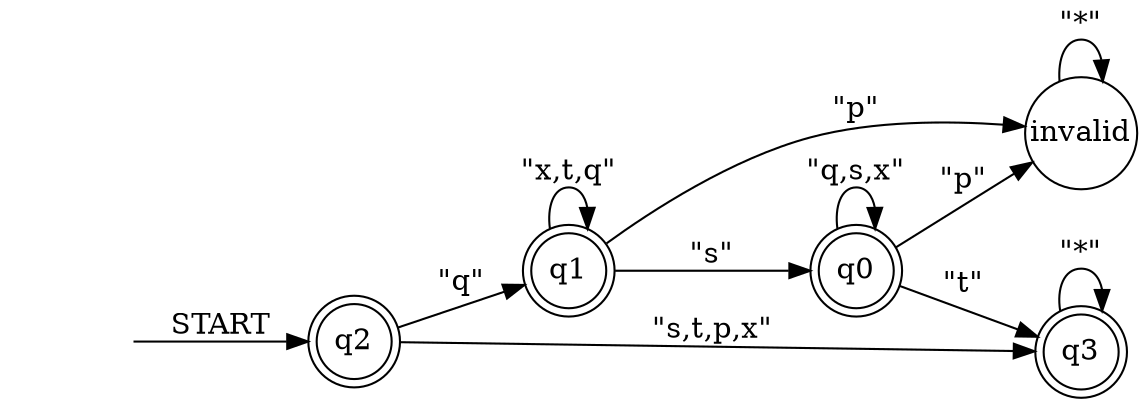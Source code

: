 # ----------------------------------- 
#Title:   !q || ((s && X(!p U t)) R !p)
#From:  patterns.projects.cs.ksu.edu/documentation/patterns/ltl.shtml 
# alphabet : [t, p, q, s, x]
# ----------------------------------- 
 
 
digraph G {
  rankdir=LR;
  q0 [shape=doublecircle, margin=0];
  q1 [shape=doublecircle, margin=0];
  q2 [shape=doublecircle, margin=0];
  q3 [shape=doublecircle, margin=0];
  start0 [shape=none, style=invis];
  start0 -> q2 [label="START"];
  q2 -> q1  [label="\"q\""];
  q0 -> q0  [label="\"q,s,x\""];
  q2 -> q3  [label="\"s,t,p,x\""];
  q1 -> q1  [label="\"x,t,q\""];
  q3 -> q3  [label="\"*\""];
  q0 -> q3  [label="\"t\""];
  q1 -> q0  [label="\"s\""];
  invalid -> invalid  [label="\"*\""];
  q0 -> invalid  [label="\"p\""];
  q1 -> invalid  [label="\"p\""];
  invalid [shape=circle, margin=0];
}
